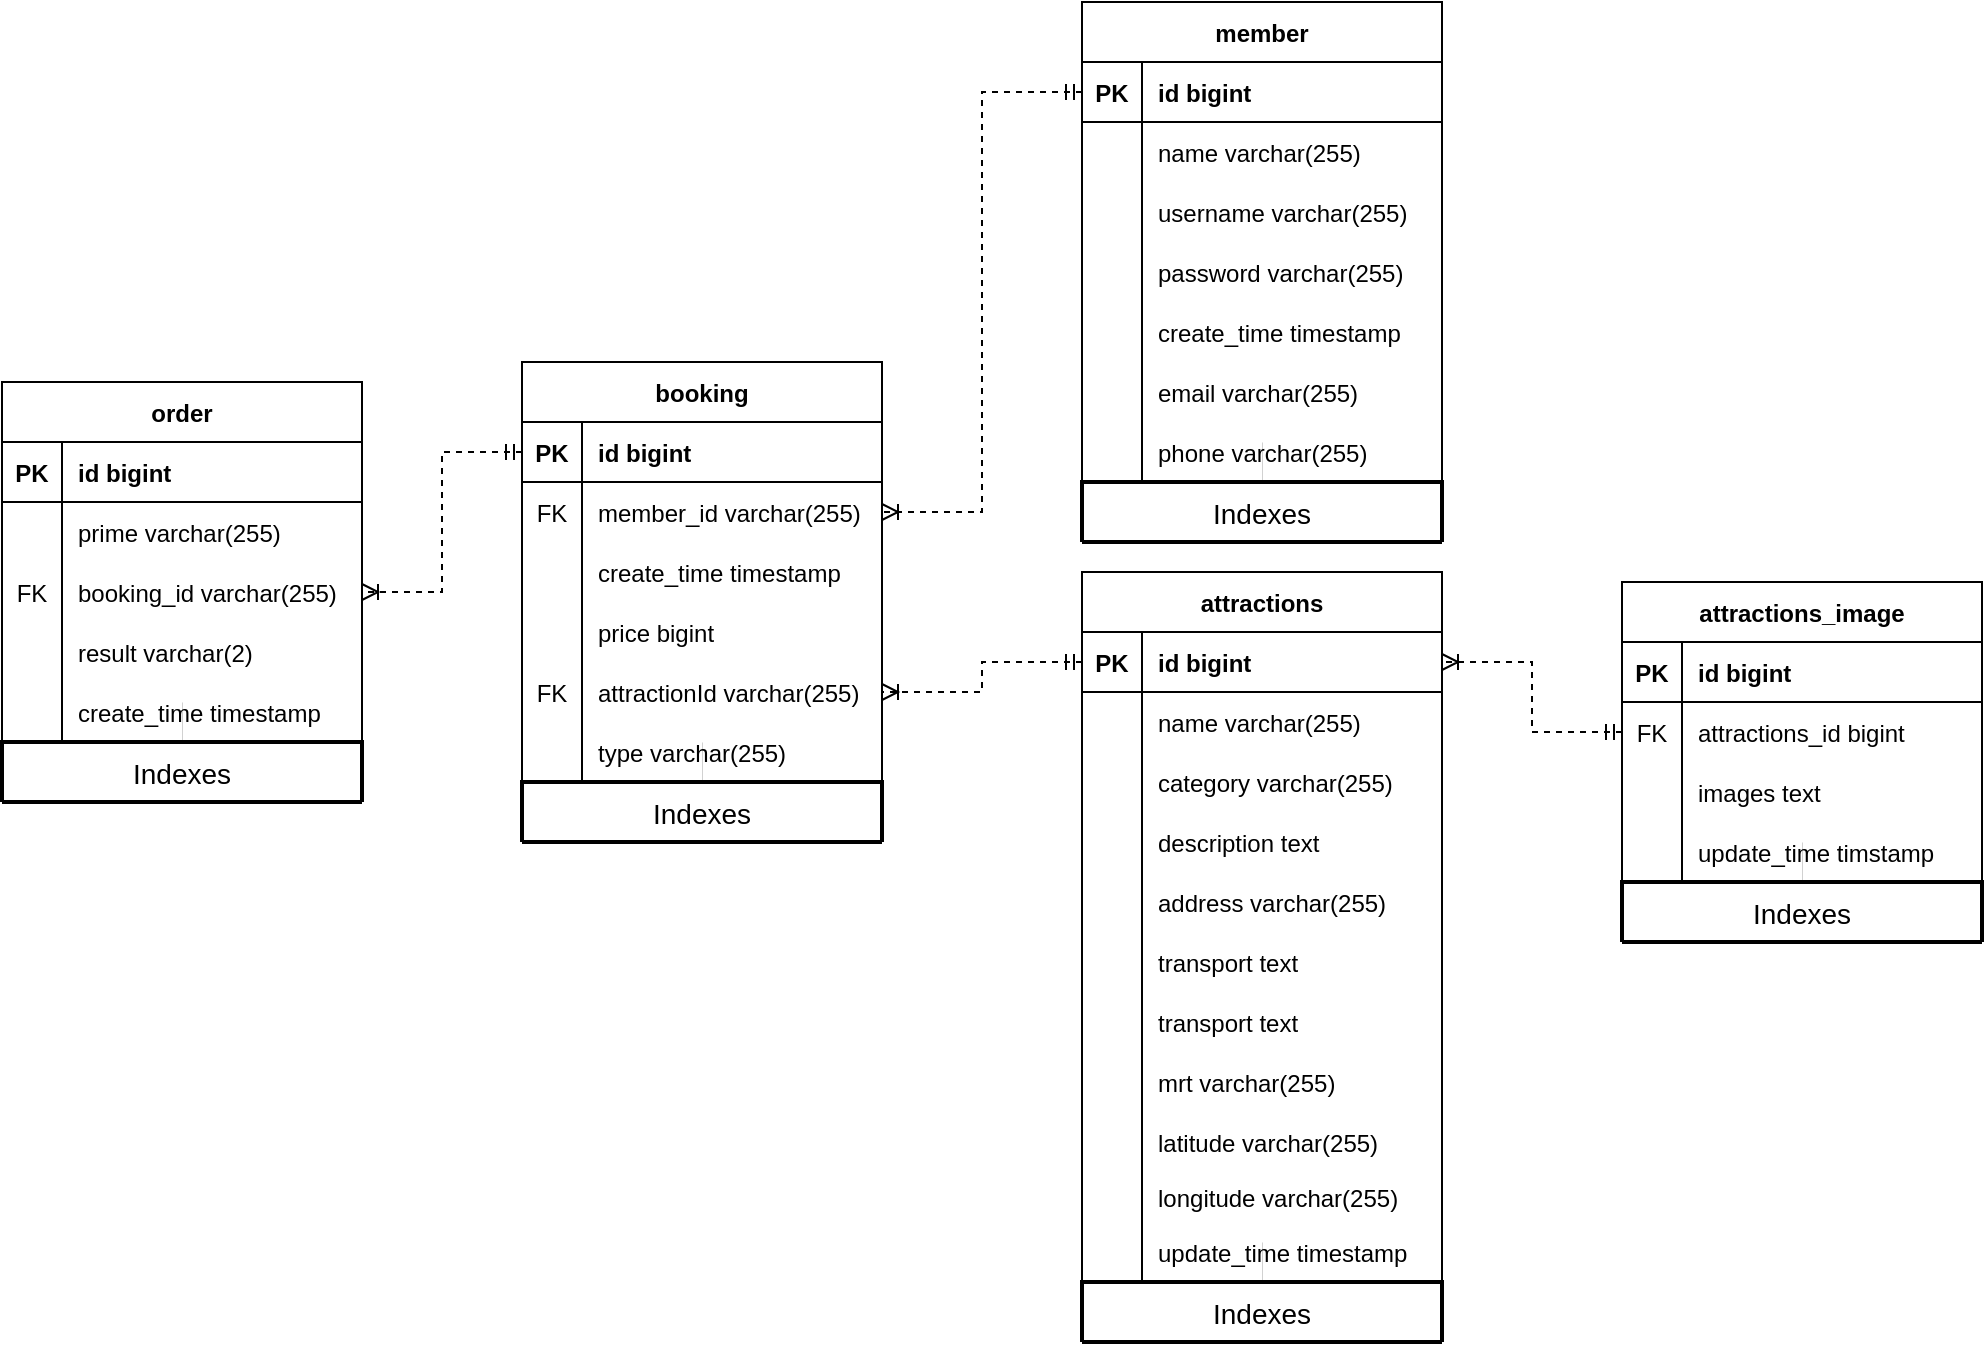 <mxfile version="16.6.4" type="device"><diagram name="Page-1" id="2ca16b54-16f6-2749-3443-fa8db7711227"><mxGraphModel dx="1215" dy="688" grid="1" gridSize="10" guides="1" tooltips="1" connect="1" arrows="1" fold="1" page="1" pageScale="1" pageWidth="1100" pageHeight="850" background="none" math="0" shadow="0"><root><mxCell id="0"/><mxCell id="1" parent="0"/><mxCell id="bOyy2fkthB6NbltApx4G-75" value="" style="edgeStyle=orthogonalEdgeStyle;rounded=0;orthogonalLoop=1;jettySize=auto;html=1;endArrow=none;endFill=0;strokeWidth=0;" edge="1" parent="1" source="bOyy2fkthB6NbltApx4G-18" target="bOyy2fkthB6NbltApx4G-59"><mxGeometry relative="1" as="geometry"/></mxCell><mxCell id="bOyy2fkthB6NbltApx4G-18" value="member" style="shape=table;startSize=30;container=1;collapsible=1;childLayout=tableLayout;fixedRows=1;rowLines=0;fontStyle=1;align=center;resizeLast=1;" vertex="1" parent="1"><mxGeometry x="550" y="30" width="180" height="240" as="geometry"><mxRectangle x="510" y="290" width="60" height="30" as="alternateBounds"/></mxGeometry></mxCell><mxCell id="bOyy2fkthB6NbltApx4G-19" value="" style="shape=tableRow;horizontal=0;startSize=0;swimlaneHead=0;swimlaneBody=0;fillColor=none;collapsible=0;dropTarget=0;points=[[0,0.5],[1,0.5]];portConstraint=eastwest;top=0;left=0;right=0;bottom=1;" vertex="1" parent="bOyy2fkthB6NbltApx4G-18"><mxGeometry y="30" width="180" height="30" as="geometry"/></mxCell><mxCell id="bOyy2fkthB6NbltApx4G-20" value="PK" style="shape=partialRectangle;connectable=0;fillColor=none;top=0;left=0;bottom=0;right=0;fontStyle=1;overflow=hidden;" vertex="1" parent="bOyy2fkthB6NbltApx4G-19"><mxGeometry width="30" height="30" as="geometry"><mxRectangle width="30" height="30" as="alternateBounds"/></mxGeometry></mxCell><mxCell id="bOyy2fkthB6NbltApx4G-21" value="id bigint" style="shape=partialRectangle;connectable=0;fillColor=none;top=0;left=0;bottom=0;right=0;align=left;spacingLeft=6;fontStyle=1;overflow=hidden;" vertex="1" parent="bOyy2fkthB6NbltApx4G-19"><mxGeometry x="30" width="150" height="30" as="geometry"><mxRectangle width="150" height="30" as="alternateBounds"/></mxGeometry></mxCell><mxCell id="bOyy2fkthB6NbltApx4G-22" value="" style="shape=tableRow;horizontal=0;startSize=0;swimlaneHead=0;swimlaneBody=0;fillColor=none;collapsible=0;dropTarget=0;points=[[0,0.5],[1,0.5]];portConstraint=eastwest;top=0;left=0;right=0;bottom=0;" vertex="1" parent="bOyy2fkthB6NbltApx4G-18"><mxGeometry y="60" width="180" height="30" as="geometry"/></mxCell><mxCell id="bOyy2fkthB6NbltApx4G-23" value="" style="shape=partialRectangle;connectable=0;fillColor=none;top=0;left=0;bottom=0;right=0;editable=1;overflow=hidden;" vertex="1" parent="bOyy2fkthB6NbltApx4G-22"><mxGeometry width="30" height="30" as="geometry"><mxRectangle width="30" height="30" as="alternateBounds"/></mxGeometry></mxCell><mxCell id="bOyy2fkthB6NbltApx4G-24" value="name varchar(255)" style="shape=partialRectangle;connectable=0;fillColor=none;top=0;left=0;bottom=0;right=0;align=left;spacingLeft=6;overflow=hidden;" vertex="1" parent="bOyy2fkthB6NbltApx4G-22"><mxGeometry x="30" width="150" height="30" as="geometry"><mxRectangle width="150" height="30" as="alternateBounds"/></mxGeometry></mxCell><mxCell id="bOyy2fkthB6NbltApx4G-25" value="" style="shape=tableRow;horizontal=0;startSize=0;swimlaneHead=0;swimlaneBody=0;fillColor=none;collapsible=0;dropTarget=0;points=[[0,0.5],[1,0.5]];portConstraint=eastwest;top=0;left=0;right=0;bottom=0;" vertex="1" parent="bOyy2fkthB6NbltApx4G-18"><mxGeometry y="90" width="180" height="30" as="geometry"/></mxCell><mxCell id="bOyy2fkthB6NbltApx4G-26" value="" style="shape=partialRectangle;connectable=0;fillColor=none;top=0;left=0;bottom=0;right=0;editable=1;overflow=hidden;" vertex="1" parent="bOyy2fkthB6NbltApx4G-25"><mxGeometry width="30" height="30" as="geometry"><mxRectangle width="30" height="30" as="alternateBounds"/></mxGeometry></mxCell><mxCell id="bOyy2fkthB6NbltApx4G-27" value="username varchar(255)" style="shape=partialRectangle;connectable=0;fillColor=none;top=0;left=0;bottom=0;right=0;align=left;spacingLeft=6;overflow=hidden;" vertex="1" parent="bOyy2fkthB6NbltApx4G-25"><mxGeometry x="30" width="150" height="30" as="geometry"><mxRectangle width="150" height="30" as="alternateBounds"/></mxGeometry></mxCell><mxCell id="bOyy2fkthB6NbltApx4G-28" value="" style="shape=tableRow;horizontal=0;startSize=0;swimlaneHead=0;swimlaneBody=0;fillColor=none;collapsible=0;dropTarget=0;portConstraint=eastwest;top=0;left=0;right=0;bottom=0;" vertex="1" parent="bOyy2fkthB6NbltApx4G-18"><mxGeometry y="120" width="180" height="30" as="geometry"/></mxCell><mxCell id="bOyy2fkthB6NbltApx4G-29" value="" style="shape=partialRectangle;connectable=0;fillColor=none;top=0;left=0;bottom=0;right=0;editable=1;overflow=hidden;" vertex="1" parent="bOyy2fkthB6NbltApx4G-28"><mxGeometry width="30" height="30" as="geometry"><mxRectangle width="30" height="30" as="alternateBounds"/></mxGeometry></mxCell><mxCell id="bOyy2fkthB6NbltApx4G-30" value="password varchar(255)" style="shape=partialRectangle;connectable=0;fillColor=none;top=0;left=0;bottom=0;right=0;align=left;spacingLeft=6;overflow=hidden;" vertex="1" parent="bOyy2fkthB6NbltApx4G-28"><mxGeometry x="30" width="150" height="30" as="geometry"><mxRectangle width="150" height="30" as="alternateBounds"/></mxGeometry></mxCell><mxCell id="bOyy2fkthB6NbltApx4G-35" style="shape=tableRow;horizontal=0;startSize=0;swimlaneHead=0;swimlaneBody=0;fillColor=none;collapsible=0;dropTarget=0;points=[[0,0.5],[1,0.5]];portConstraint=eastwest;top=0;left=0;right=0;bottom=0;" vertex="1" parent="bOyy2fkthB6NbltApx4G-18"><mxGeometry y="150" width="180" height="30" as="geometry"/></mxCell><mxCell id="bOyy2fkthB6NbltApx4G-36" style="shape=partialRectangle;connectable=0;fillColor=none;top=0;left=0;bottom=0;right=0;editable=1;overflow=hidden;" vertex="1" parent="bOyy2fkthB6NbltApx4G-35"><mxGeometry width="30" height="30" as="geometry"><mxRectangle width="30" height="30" as="alternateBounds"/></mxGeometry></mxCell><mxCell id="bOyy2fkthB6NbltApx4G-37" value="create_time timestamp" style="shape=partialRectangle;connectable=0;fillColor=none;top=0;left=0;bottom=0;right=0;align=left;spacingLeft=6;overflow=hidden;" vertex="1" parent="bOyy2fkthB6NbltApx4G-35"><mxGeometry x="30" width="150" height="30" as="geometry"><mxRectangle width="150" height="30" as="alternateBounds"/></mxGeometry></mxCell><mxCell id="bOyy2fkthB6NbltApx4G-256" style="shape=tableRow;horizontal=0;startSize=0;swimlaneHead=0;swimlaneBody=0;fillColor=none;collapsible=0;dropTarget=0;points=[[0,0.5],[1,0.5]];portConstraint=eastwest;top=0;left=0;right=0;bottom=0;" vertex="1" parent="bOyy2fkthB6NbltApx4G-18"><mxGeometry y="180" width="180" height="30" as="geometry"/></mxCell><mxCell id="bOyy2fkthB6NbltApx4G-257" style="shape=partialRectangle;connectable=0;fillColor=none;top=0;left=0;bottom=0;right=0;editable=1;overflow=hidden;" vertex="1" parent="bOyy2fkthB6NbltApx4G-256"><mxGeometry width="30" height="30" as="geometry"><mxRectangle width="30" height="30" as="alternateBounds"/></mxGeometry></mxCell><mxCell id="bOyy2fkthB6NbltApx4G-258" value="email varchar(255)" style="shape=partialRectangle;connectable=0;fillColor=none;top=0;left=0;bottom=0;right=0;align=left;spacingLeft=6;overflow=hidden;" vertex="1" parent="bOyy2fkthB6NbltApx4G-256"><mxGeometry x="30" width="150" height="30" as="geometry"><mxRectangle width="150" height="30" as="alternateBounds"/></mxGeometry></mxCell><mxCell id="bOyy2fkthB6NbltApx4G-253" style="shape=tableRow;horizontal=0;startSize=0;swimlaneHead=0;swimlaneBody=0;fillColor=none;collapsible=0;dropTarget=0;points=[[0,0.5],[1,0.5]];portConstraint=eastwest;top=0;left=0;right=0;bottom=0;" vertex="1" parent="bOyy2fkthB6NbltApx4G-18"><mxGeometry y="210" width="180" height="30" as="geometry"/></mxCell><mxCell id="bOyy2fkthB6NbltApx4G-254" style="shape=partialRectangle;connectable=0;fillColor=none;top=0;left=0;bottom=0;right=0;editable=1;overflow=hidden;" vertex="1" parent="bOyy2fkthB6NbltApx4G-253"><mxGeometry width="30" height="30" as="geometry"><mxRectangle width="30" height="30" as="alternateBounds"/></mxGeometry></mxCell><mxCell id="bOyy2fkthB6NbltApx4G-255" value="phone varchar(255)" style="shape=partialRectangle;connectable=0;fillColor=none;top=0;left=0;bottom=0;right=0;align=left;spacingLeft=6;overflow=hidden;" vertex="1" parent="bOyy2fkthB6NbltApx4G-253"><mxGeometry x="30" width="150" height="30" as="geometry"><mxRectangle width="150" height="30" as="alternateBounds"/></mxGeometry></mxCell><mxCell id="bOyy2fkthB6NbltApx4G-38" value="Indexes" style="swimlane;childLayout=stackLayout;horizontal=1;startSize=30;horizontalStack=0;rounded=1;fontSize=14;fontStyle=0;strokeWidth=2;resizeParent=0;resizeLast=1;shadow=0;dashed=0;align=center;" vertex="1" collapsed="1" parent="1"><mxGeometry x="550" y="270" width="180" height="30" as="geometry"><mxRectangle x="350" y="480" width="180" height="120" as="alternateBounds"/></mxGeometry></mxCell><mxCell id="bOyy2fkthB6NbltApx4G-39" value="+Attribute1&#10;+Attribute2&#10;+Attribute3" style="align=left;strokeColor=none;fillColor=none;spacingLeft=4;fontSize=12;verticalAlign=top;resizable=0;rotatable=0;part=1;" vertex="1" parent="bOyy2fkthB6NbltApx4G-38"><mxGeometry y="30" width="180" height="90" as="geometry"/></mxCell><mxCell id="bOyy2fkthB6NbltApx4G-59" value="member" style="shape=table;startSize=30;container=1;collapsible=1;childLayout=tableLayout;fixedRows=1;rowLines=0;fontStyle=1;align=center;resizeLast=1;" vertex="1" parent="bOyy2fkthB6NbltApx4G-38"><mxGeometry x="-20" y="-20" width="180" height="180" as="geometry"><mxRectangle x="510" y="290" width="60" height="30" as="alternateBounds"/></mxGeometry></mxCell><mxCell id="bOyy2fkthB6NbltApx4G-60" value="" style="shape=tableRow;horizontal=0;startSize=0;swimlaneHead=0;swimlaneBody=0;fillColor=none;collapsible=0;dropTarget=0;points=[[0,0.5],[1,0.5]];portConstraint=eastwest;top=0;left=0;right=0;bottom=1;" vertex="1" parent="bOyy2fkthB6NbltApx4G-59"><mxGeometry y="30" width="180" height="30" as="geometry"/></mxCell><mxCell id="bOyy2fkthB6NbltApx4G-61" value="PK" style="shape=partialRectangle;connectable=0;fillColor=none;top=0;left=0;bottom=0;right=0;fontStyle=1;overflow=hidden;" vertex="1" parent="bOyy2fkthB6NbltApx4G-60"><mxGeometry width="30" height="30" as="geometry"><mxRectangle width="30" height="30" as="alternateBounds"/></mxGeometry></mxCell><mxCell id="bOyy2fkthB6NbltApx4G-62" value="id bigint" style="shape=partialRectangle;connectable=0;fillColor=none;top=0;left=0;bottom=0;right=0;align=left;spacingLeft=6;fontStyle=1;overflow=hidden;" vertex="1" parent="bOyy2fkthB6NbltApx4G-60"><mxGeometry x="30" width="150" height="30" as="geometry"><mxRectangle width="150" height="30" as="alternateBounds"/></mxGeometry></mxCell><mxCell id="bOyy2fkthB6NbltApx4G-63" value="" style="shape=tableRow;horizontal=0;startSize=0;swimlaneHead=0;swimlaneBody=0;fillColor=none;collapsible=0;dropTarget=0;points=[[0,0.5],[1,0.5]];portConstraint=eastwest;top=0;left=0;right=0;bottom=0;" vertex="1" parent="bOyy2fkthB6NbltApx4G-59"><mxGeometry y="60" width="180" height="30" as="geometry"/></mxCell><mxCell id="bOyy2fkthB6NbltApx4G-64" value="" style="shape=partialRectangle;connectable=0;fillColor=none;top=0;left=0;bottom=0;right=0;editable=1;overflow=hidden;" vertex="1" parent="bOyy2fkthB6NbltApx4G-63"><mxGeometry width="30" height="30" as="geometry"><mxRectangle width="30" height="30" as="alternateBounds"/></mxGeometry></mxCell><mxCell id="bOyy2fkthB6NbltApx4G-65" value="name varchar(255)" style="shape=partialRectangle;connectable=0;fillColor=none;top=0;left=0;bottom=0;right=0;align=left;spacingLeft=6;overflow=hidden;" vertex="1" parent="bOyy2fkthB6NbltApx4G-63"><mxGeometry x="30" width="150" height="30" as="geometry"><mxRectangle width="150" height="30" as="alternateBounds"/></mxGeometry></mxCell><mxCell id="bOyy2fkthB6NbltApx4G-66" value="" style="shape=tableRow;horizontal=0;startSize=0;swimlaneHead=0;swimlaneBody=0;fillColor=none;collapsible=0;dropTarget=0;points=[[0,0.5],[1,0.5]];portConstraint=eastwest;top=0;left=0;right=0;bottom=0;" vertex="1" parent="bOyy2fkthB6NbltApx4G-59"><mxGeometry y="90" width="180" height="30" as="geometry"/></mxCell><mxCell id="bOyy2fkthB6NbltApx4G-67" value="" style="shape=partialRectangle;connectable=0;fillColor=none;top=0;left=0;bottom=0;right=0;editable=1;overflow=hidden;" vertex="1" parent="bOyy2fkthB6NbltApx4G-66"><mxGeometry width="30" height="30" as="geometry"><mxRectangle width="30" height="30" as="alternateBounds"/></mxGeometry></mxCell><mxCell id="bOyy2fkthB6NbltApx4G-68" value="username varchar(255)" style="shape=partialRectangle;connectable=0;fillColor=none;top=0;left=0;bottom=0;right=0;align=left;spacingLeft=6;overflow=hidden;" vertex="1" parent="bOyy2fkthB6NbltApx4G-66"><mxGeometry x="30" width="150" height="30" as="geometry"><mxRectangle width="150" height="30" as="alternateBounds"/></mxGeometry></mxCell><mxCell id="bOyy2fkthB6NbltApx4G-69" value="" style="shape=tableRow;horizontal=0;startSize=0;swimlaneHead=0;swimlaneBody=0;fillColor=none;collapsible=0;dropTarget=0;portConstraint=eastwest;top=0;left=0;right=0;bottom=0;" vertex="1" parent="bOyy2fkthB6NbltApx4G-59"><mxGeometry y="120" width="180" height="30" as="geometry"/></mxCell><mxCell id="bOyy2fkthB6NbltApx4G-70" value="" style="shape=partialRectangle;connectable=0;fillColor=none;top=0;left=0;bottom=0;right=0;editable=1;overflow=hidden;" vertex="1" parent="bOyy2fkthB6NbltApx4G-69"><mxGeometry width="30" height="30" as="geometry"><mxRectangle width="30" height="30" as="alternateBounds"/></mxGeometry></mxCell><mxCell id="bOyy2fkthB6NbltApx4G-71" value="password varchar(255)" style="shape=partialRectangle;connectable=0;fillColor=none;top=0;left=0;bottom=0;right=0;align=left;spacingLeft=6;overflow=hidden;" vertex="1" parent="bOyy2fkthB6NbltApx4G-69"><mxGeometry x="30" width="150" height="30" as="geometry"><mxRectangle width="150" height="30" as="alternateBounds"/></mxGeometry></mxCell><mxCell id="bOyy2fkthB6NbltApx4G-72" style="shape=tableRow;horizontal=0;startSize=0;swimlaneHead=0;swimlaneBody=0;fillColor=none;collapsible=0;dropTarget=0;points=[[0,0.5],[1,0.5]];portConstraint=eastwest;top=0;left=0;right=0;bottom=0;" vertex="1" parent="bOyy2fkthB6NbltApx4G-59"><mxGeometry y="150" width="180" height="30" as="geometry"/></mxCell><mxCell id="bOyy2fkthB6NbltApx4G-73" style="shape=partialRectangle;connectable=0;fillColor=none;top=0;left=0;bottom=0;right=0;editable=1;overflow=hidden;" vertex="1" parent="bOyy2fkthB6NbltApx4G-72"><mxGeometry width="30" height="30" as="geometry"><mxRectangle width="30" height="30" as="alternateBounds"/></mxGeometry></mxCell><mxCell id="bOyy2fkthB6NbltApx4G-74" value="create_time timestamp" style="shape=partialRectangle;connectable=0;fillColor=none;top=0;left=0;bottom=0;right=0;align=left;spacingLeft=6;overflow=hidden;" vertex="1" parent="bOyy2fkthB6NbltApx4G-72"><mxGeometry x="30" width="150" height="30" as="geometry"><mxRectangle width="150" height="30" as="alternateBounds"/></mxGeometry></mxCell><mxCell id="bOyy2fkthB6NbltApx4G-77" value="" style="edgeStyle=orthogonalEdgeStyle;rounded=0;orthogonalLoop=1;jettySize=auto;html=1;endArrow=none;endFill=0;strokeWidth=0;" edge="1" parent="1" source="bOyy2fkthB6NbltApx4G-78" target="bOyy2fkthB6NbltApx4G-96"><mxGeometry relative="1" as="geometry"/></mxCell><mxCell id="bOyy2fkthB6NbltApx4G-78" value="attractions" style="shape=table;startSize=30;container=1;collapsible=1;childLayout=tableLayout;fixedRows=1;rowLines=0;fontStyle=1;align=center;resizeLast=1;" vertex="1" parent="1"><mxGeometry x="550" y="315" width="180" height="355" as="geometry"><mxRectangle x="510" y="290" width="60" height="30" as="alternateBounds"/></mxGeometry></mxCell><mxCell id="bOyy2fkthB6NbltApx4G-79" value="" style="shape=tableRow;horizontal=0;startSize=0;swimlaneHead=0;swimlaneBody=0;fillColor=none;collapsible=0;dropTarget=0;points=[[0,0.5],[1,0.5]];portConstraint=eastwest;top=0;left=0;right=0;bottom=1;" vertex="1" parent="bOyy2fkthB6NbltApx4G-78"><mxGeometry y="30" width="180" height="30" as="geometry"/></mxCell><mxCell id="bOyy2fkthB6NbltApx4G-80" value="PK" style="shape=partialRectangle;connectable=0;fillColor=none;top=0;left=0;bottom=0;right=0;fontStyle=1;overflow=hidden;" vertex="1" parent="bOyy2fkthB6NbltApx4G-79"><mxGeometry width="30" height="30" as="geometry"><mxRectangle width="30" height="30" as="alternateBounds"/></mxGeometry></mxCell><mxCell id="bOyy2fkthB6NbltApx4G-81" value="id bigint" style="shape=partialRectangle;connectable=0;fillColor=none;top=0;left=0;bottom=0;right=0;align=left;spacingLeft=6;fontStyle=1;overflow=hidden;" vertex="1" parent="bOyy2fkthB6NbltApx4G-79"><mxGeometry x="30" width="150" height="30" as="geometry"><mxRectangle width="150" height="30" as="alternateBounds"/></mxGeometry></mxCell><mxCell id="bOyy2fkthB6NbltApx4G-82" value="" style="shape=tableRow;horizontal=0;startSize=0;swimlaneHead=0;swimlaneBody=0;fillColor=none;collapsible=0;dropTarget=0;points=[[0,0.5],[1,0.5]];portConstraint=eastwest;top=0;left=0;right=0;bottom=0;" vertex="1" parent="bOyy2fkthB6NbltApx4G-78"><mxGeometry y="60" width="180" height="30" as="geometry"/></mxCell><mxCell id="bOyy2fkthB6NbltApx4G-83" value="" style="shape=partialRectangle;connectable=0;fillColor=none;top=0;left=0;bottom=0;right=0;editable=1;overflow=hidden;" vertex="1" parent="bOyy2fkthB6NbltApx4G-82"><mxGeometry width="30" height="30" as="geometry"><mxRectangle width="30" height="30" as="alternateBounds"/></mxGeometry></mxCell><mxCell id="bOyy2fkthB6NbltApx4G-84" value="name varchar(255)" style="shape=partialRectangle;connectable=0;fillColor=none;top=0;left=0;bottom=0;right=0;align=left;spacingLeft=6;overflow=hidden;" vertex="1" parent="bOyy2fkthB6NbltApx4G-82"><mxGeometry x="30" width="150" height="30" as="geometry"><mxRectangle width="150" height="30" as="alternateBounds"/></mxGeometry></mxCell><mxCell id="bOyy2fkthB6NbltApx4G-85" value="" style="shape=tableRow;horizontal=0;startSize=0;swimlaneHead=0;swimlaneBody=0;fillColor=none;collapsible=0;dropTarget=0;points=[[0,0.5],[1,0.5]];portConstraint=eastwest;top=0;left=0;right=0;bottom=0;" vertex="1" parent="bOyy2fkthB6NbltApx4G-78"><mxGeometry y="90" width="180" height="30" as="geometry"/></mxCell><mxCell id="bOyy2fkthB6NbltApx4G-86" value="" style="shape=partialRectangle;connectable=0;fillColor=none;top=0;left=0;bottom=0;right=0;editable=1;overflow=hidden;" vertex="1" parent="bOyy2fkthB6NbltApx4G-85"><mxGeometry width="30" height="30" as="geometry"><mxRectangle width="30" height="30" as="alternateBounds"/></mxGeometry></mxCell><mxCell id="bOyy2fkthB6NbltApx4G-87" value="category varchar(255)" style="shape=partialRectangle;connectable=0;fillColor=none;top=0;left=0;bottom=0;right=0;align=left;spacingLeft=6;overflow=hidden;" vertex="1" parent="bOyy2fkthB6NbltApx4G-85"><mxGeometry x="30" width="150" height="30" as="geometry"><mxRectangle width="150" height="30" as="alternateBounds"/></mxGeometry></mxCell><mxCell id="bOyy2fkthB6NbltApx4G-88" value="" style="shape=tableRow;horizontal=0;startSize=0;swimlaneHead=0;swimlaneBody=0;fillColor=none;collapsible=0;dropTarget=0;portConstraint=eastwest;top=0;left=0;right=0;bottom=0;" vertex="1" parent="bOyy2fkthB6NbltApx4G-78"><mxGeometry y="120" width="180" height="30" as="geometry"/></mxCell><mxCell id="bOyy2fkthB6NbltApx4G-89" value="" style="shape=partialRectangle;connectable=0;fillColor=none;top=0;left=0;bottom=0;right=0;editable=1;overflow=hidden;" vertex="1" parent="bOyy2fkthB6NbltApx4G-88"><mxGeometry width="30" height="30" as="geometry"><mxRectangle width="30" height="30" as="alternateBounds"/></mxGeometry></mxCell><mxCell id="bOyy2fkthB6NbltApx4G-90" value="description text" style="shape=partialRectangle;connectable=0;fillColor=none;top=0;left=0;bottom=0;right=0;align=left;spacingLeft=6;overflow=hidden;" vertex="1" parent="bOyy2fkthB6NbltApx4G-88"><mxGeometry x="30" width="150" height="30" as="geometry"><mxRectangle width="150" height="30" as="alternateBounds"/></mxGeometry></mxCell><mxCell id="bOyy2fkthB6NbltApx4G-91" style="shape=tableRow;horizontal=0;startSize=0;swimlaneHead=0;swimlaneBody=0;fillColor=none;collapsible=0;dropTarget=0;points=[[0,0.5],[1,0.5]];portConstraint=eastwest;top=0;left=0;right=0;bottom=0;" vertex="1" parent="bOyy2fkthB6NbltApx4G-78"><mxGeometry y="150" width="180" height="30" as="geometry"/></mxCell><mxCell id="bOyy2fkthB6NbltApx4G-92" style="shape=partialRectangle;connectable=0;fillColor=none;top=0;left=0;bottom=0;right=0;editable=1;overflow=hidden;" vertex="1" parent="bOyy2fkthB6NbltApx4G-91"><mxGeometry width="30" height="30" as="geometry"><mxRectangle width="30" height="30" as="alternateBounds"/></mxGeometry></mxCell><mxCell id="bOyy2fkthB6NbltApx4G-93" value="address varchar(255)" style="shape=partialRectangle;connectable=0;fillColor=none;top=0;left=0;bottom=0;right=0;align=left;spacingLeft=6;overflow=hidden;" vertex="1" parent="bOyy2fkthB6NbltApx4G-91"><mxGeometry x="30" width="150" height="30" as="geometry"><mxRectangle width="150" height="30" as="alternateBounds"/></mxGeometry></mxCell><mxCell id="bOyy2fkthB6NbltApx4G-182" style="shape=tableRow;horizontal=0;startSize=0;swimlaneHead=0;swimlaneBody=0;fillColor=none;collapsible=0;dropTarget=0;points=[[0,0.5],[1,0.5]];portConstraint=eastwest;top=0;left=0;right=0;bottom=0;" vertex="1" parent="bOyy2fkthB6NbltApx4G-78"><mxGeometry y="180" width="180" height="30" as="geometry"/></mxCell><mxCell id="bOyy2fkthB6NbltApx4G-183" style="shape=partialRectangle;connectable=0;fillColor=none;top=0;left=0;bottom=0;right=0;editable=1;overflow=hidden;" vertex="1" parent="bOyy2fkthB6NbltApx4G-182"><mxGeometry width="30" height="30" as="geometry"><mxRectangle width="30" height="30" as="alternateBounds"/></mxGeometry></mxCell><mxCell id="bOyy2fkthB6NbltApx4G-184" value="transport text" style="shape=partialRectangle;connectable=0;fillColor=none;top=0;left=0;bottom=0;right=0;align=left;spacingLeft=6;overflow=hidden;" vertex="1" parent="bOyy2fkthB6NbltApx4G-182"><mxGeometry x="30" width="150" height="30" as="geometry"><mxRectangle width="150" height="30" as="alternateBounds"/></mxGeometry></mxCell><mxCell id="bOyy2fkthB6NbltApx4G-275" style="shape=tableRow;horizontal=0;startSize=0;swimlaneHead=0;swimlaneBody=0;fillColor=none;collapsible=0;dropTarget=0;points=[[0,0.5],[1,0.5]];portConstraint=eastwest;top=0;left=0;right=0;bottom=0;" vertex="1" parent="bOyy2fkthB6NbltApx4G-78"><mxGeometry y="210" width="180" height="30" as="geometry"/></mxCell><mxCell id="bOyy2fkthB6NbltApx4G-276" style="shape=partialRectangle;connectable=0;fillColor=none;top=0;left=0;bottom=0;right=0;editable=1;overflow=hidden;" vertex="1" parent="bOyy2fkthB6NbltApx4G-275"><mxGeometry width="30" height="30" as="geometry"><mxRectangle width="30" height="30" as="alternateBounds"/></mxGeometry></mxCell><mxCell id="bOyy2fkthB6NbltApx4G-277" value="transport text" style="shape=partialRectangle;connectable=0;fillColor=none;top=0;left=0;bottom=0;right=0;align=left;spacingLeft=6;overflow=hidden;" vertex="1" parent="bOyy2fkthB6NbltApx4G-275"><mxGeometry x="30" width="150" height="30" as="geometry"><mxRectangle width="150" height="30" as="alternateBounds"/></mxGeometry></mxCell><mxCell id="bOyy2fkthB6NbltApx4G-185" style="shape=tableRow;horizontal=0;startSize=0;swimlaneHead=0;swimlaneBody=0;fillColor=none;collapsible=0;dropTarget=0;points=[[0,0.5],[1,0.5]];portConstraint=eastwest;top=0;left=0;right=0;bottom=0;" vertex="1" parent="bOyy2fkthB6NbltApx4G-78"><mxGeometry y="240" width="180" height="30" as="geometry"/></mxCell><mxCell id="bOyy2fkthB6NbltApx4G-186" style="shape=partialRectangle;connectable=0;fillColor=none;top=0;left=0;bottom=0;right=0;editable=1;overflow=hidden;" vertex="1" parent="bOyy2fkthB6NbltApx4G-185"><mxGeometry width="30" height="30" as="geometry"><mxRectangle width="30" height="30" as="alternateBounds"/></mxGeometry></mxCell><mxCell id="bOyy2fkthB6NbltApx4G-187" value="mrt varchar(255)" style="shape=partialRectangle;connectable=0;fillColor=none;top=0;left=0;bottom=0;right=0;align=left;spacingLeft=6;overflow=hidden;" vertex="1" parent="bOyy2fkthB6NbltApx4G-185"><mxGeometry x="30" width="150" height="30" as="geometry"><mxRectangle width="150" height="30" as="alternateBounds"/></mxGeometry></mxCell><mxCell id="bOyy2fkthB6NbltApx4G-188" style="shape=tableRow;horizontal=0;startSize=0;swimlaneHead=0;swimlaneBody=0;fillColor=none;collapsible=0;dropTarget=0;points=[[0,0.5],[1,0.5]];portConstraint=eastwest;top=0;left=0;right=0;bottom=0;" vertex="1" parent="bOyy2fkthB6NbltApx4G-78"><mxGeometry y="270" width="180" height="30" as="geometry"/></mxCell><mxCell id="bOyy2fkthB6NbltApx4G-189" style="shape=partialRectangle;connectable=0;fillColor=none;top=0;left=0;bottom=0;right=0;editable=1;overflow=hidden;" vertex="1" parent="bOyy2fkthB6NbltApx4G-188"><mxGeometry width="30" height="30" as="geometry"><mxRectangle width="30" height="30" as="alternateBounds"/></mxGeometry></mxCell><mxCell id="bOyy2fkthB6NbltApx4G-190" value="latitude varchar(255)" style="shape=partialRectangle;connectable=0;fillColor=none;top=0;left=0;bottom=0;right=0;align=left;spacingLeft=6;overflow=hidden;" vertex="1" parent="bOyy2fkthB6NbltApx4G-188"><mxGeometry x="30" width="150" height="30" as="geometry"><mxRectangle width="150" height="30" as="alternateBounds"/></mxGeometry></mxCell><mxCell id="bOyy2fkthB6NbltApx4G-191" style="shape=tableRow;horizontal=0;startSize=0;swimlaneHead=0;swimlaneBody=0;fillColor=none;collapsible=0;dropTarget=0;points=[[0,0.5],[1,0.5]];portConstraint=eastwest;top=0;left=0;right=0;bottom=0;" vertex="1" parent="bOyy2fkthB6NbltApx4G-78"><mxGeometry y="300" width="180" height="25" as="geometry"/></mxCell><mxCell id="bOyy2fkthB6NbltApx4G-192" style="shape=partialRectangle;connectable=0;fillColor=none;top=0;left=0;bottom=0;right=0;editable=1;overflow=hidden;" vertex="1" parent="bOyy2fkthB6NbltApx4G-191"><mxGeometry width="30" height="25" as="geometry"><mxRectangle width="30" height="25" as="alternateBounds"/></mxGeometry></mxCell><mxCell id="bOyy2fkthB6NbltApx4G-193" value="longitude varchar(255)" style="shape=partialRectangle;connectable=0;fillColor=none;top=0;left=0;bottom=0;right=0;align=left;spacingLeft=6;overflow=hidden;" vertex="1" parent="bOyy2fkthB6NbltApx4G-191"><mxGeometry x="30" width="150" height="25" as="geometry"><mxRectangle width="150" height="25" as="alternateBounds"/></mxGeometry></mxCell><mxCell id="bOyy2fkthB6NbltApx4G-272" style="shape=tableRow;horizontal=0;startSize=0;swimlaneHead=0;swimlaneBody=0;fillColor=none;collapsible=0;dropTarget=0;points=[[0,0.5],[1,0.5]];portConstraint=eastwest;top=0;left=0;right=0;bottom=0;" vertex="1" parent="bOyy2fkthB6NbltApx4G-78"><mxGeometry y="325" width="180" height="30" as="geometry"/></mxCell><mxCell id="bOyy2fkthB6NbltApx4G-273" style="shape=partialRectangle;connectable=0;fillColor=none;top=0;left=0;bottom=0;right=0;editable=1;overflow=hidden;" vertex="1" parent="bOyy2fkthB6NbltApx4G-272"><mxGeometry width="30" height="30" as="geometry"><mxRectangle width="30" height="30" as="alternateBounds"/></mxGeometry></mxCell><mxCell id="bOyy2fkthB6NbltApx4G-274" value="update_time timestamp" style="shape=partialRectangle;connectable=0;fillColor=none;top=0;left=0;bottom=0;right=0;align=left;spacingLeft=6;overflow=hidden;" vertex="1" parent="bOyy2fkthB6NbltApx4G-272"><mxGeometry x="30" width="150" height="30" as="geometry"><mxRectangle width="150" height="30" as="alternateBounds"/></mxGeometry></mxCell><mxCell id="bOyy2fkthB6NbltApx4G-94" value="Indexes" style="swimlane;childLayout=stackLayout;horizontal=1;startSize=30;horizontalStack=0;rounded=1;fontSize=14;fontStyle=0;strokeWidth=2;resizeParent=0;resizeLast=1;shadow=0;dashed=0;align=center;" vertex="1" collapsed="1" parent="1"><mxGeometry x="550" y="670" width="180" height="30" as="geometry"><mxRectangle x="350" y="480" width="180" height="120" as="alternateBounds"/></mxGeometry></mxCell><mxCell id="bOyy2fkthB6NbltApx4G-95" value="+Attribute1&#10;+Attribute2&#10;+Attribute3" style="align=left;strokeColor=none;fillColor=none;spacingLeft=4;fontSize=12;verticalAlign=top;resizable=0;rotatable=0;part=1;" vertex="1" parent="bOyy2fkthB6NbltApx4G-94"><mxGeometry y="30" width="180" height="90" as="geometry"/></mxCell><mxCell id="bOyy2fkthB6NbltApx4G-96" value="member" style="shape=table;startSize=30;container=1;collapsible=1;childLayout=tableLayout;fixedRows=1;rowLines=0;fontStyle=1;align=center;resizeLast=1;" vertex="1" parent="bOyy2fkthB6NbltApx4G-94"><mxGeometry x="-20" y="-20" width="180" height="180" as="geometry"><mxRectangle x="510" y="290" width="60" height="30" as="alternateBounds"/></mxGeometry></mxCell><mxCell id="bOyy2fkthB6NbltApx4G-97" value="" style="shape=tableRow;horizontal=0;startSize=0;swimlaneHead=0;swimlaneBody=0;fillColor=none;collapsible=0;dropTarget=0;points=[[0,0.5],[1,0.5]];portConstraint=eastwest;top=0;left=0;right=0;bottom=1;" vertex="1" parent="bOyy2fkthB6NbltApx4G-96"><mxGeometry y="30" width="180" height="30" as="geometry"/></mxCell><mxCell id="bOyy2fkthB6NbltApx4G-98" value="PK" style="shape=partialRectangle;connectable=0;fillColor=none;top=0;left=0;bottom=0;right=0;fontStyle=1;overflow=hidden;" vertex="1" parent="bOyy2fkthB6NbltApx4G-97"><mxGeometry width="30" height="30" as="geometry"><mxRectangle width="30" height="30" as="alternateBounds"/></mxGeometry></mxCell><mxCell id="bOyy2fkthB6NbltApx4G-99" value="id bigint" style="shape=partialRectangle;connectable=0;fillColor=none;top=0;left=0;bottom=0;right=0;align=left;spacingLeft=6;fontStyle=1;overflow=hidden;" vertex="1" parent="bOyy2fkthB6NbltApx4G-97"><mxGeometry x="30" width="150" height="30" as="geometry"><mxRectangle width="150" height="30" as="alternateBounds"/></mxGeometry></mxCell><mxCell id="bOyy2fkthB6NbltApx4G-100" value="" style="shape=tableRow;horizontal=0;startSize=0;swimlaneHead=0;swimlaneBody=0;fillColor=none;collapsible=0;dropTarget=0;points=[[0,0.5],[1,0.5]];portConstraint=eastwest;top=0;left=0;right=0;bottom=0;" vertex="1" parent="bOyy2fkthB6NbltApx4G-96"><mxGeometry y="60" width="180" height="30" as="geometry"/></mxCell><mxCell id="bOyy2fkthB6NbltApx4G-101" value="" style="shape=partialRectangle;connectable=0;fillColor=none;top=0;left=0;bottom=0;right=0;editable=1;overflow=hidden;" vertex="1" parent="bOyy2fkthB6NbltApx4G-100"><mxGeometry width="30" height="30" as="geometry"><mxRectangle width="30" height="30" as="alternateBounds"/></mxGeometry></mxCell><mxCell id="bOyy2fkthB6NbltApx4G-102" value="name varchar(255)" style="shape=partialRectangle;connectable=0;fillColor=none;top=0;left=0;bottom=0;right=0;align=left;spacingLeft=6;overflow=hidden;" vertex="1" parent="bOyy2fkthB6NbltApx4G-100"><mxGeometry x="30" width="150" height="30" as="geometry"><mxRectangle width="150" height="30" as="alternateBounds"/></mxGeometry></mxCell><mxCell id="bOyy2fkthB6NbltApx4G-103" value="" style="shape=tableRow;horizontal=0;startSize=0;swimlaneHead=0;swimlaneBody=0;fillColor=none;collapsible=0;dropTarget=0;points=[[0,0.5],[1,0.5]];portConstraint=eastwest;top=0;left=0;right=0;bottom=0;" vertex="1" parent="bOyy2fkthB6NbltApx4G-96"><mxGeometry y="90" width="180" height="30" as="geometry"/></mxCell><mxCell id="bOyy2fkthB6NbltApx4G-104" value="" style="shape=partialRectangle;connectable=0;fillColor=none;top=0;left=0;bottom=0;right=0;editable=1;overflow=hidden;" vertex="1" parent="bOyy2fkthB6NbltApx4G-103"><mxGeometry width="30" height="30" as="geometry"><mxRectangle width="30" height="30" as="alternateBounds"/></mxGeometry></mxCell><mxCell id="bOyy2fkthB6NbltApx4G-105" value="username varchar(255)" style="shape=partialRectangle;connectable=0;fillColor=none;top=0;left=0;bottom=0;right=0;align=left;spacingLeft=6;overflow=hidden;" vertex="1" parent="bOyy2fkthB6NbltApx4G-103"><mxGeometry x="30" width="150" height="30" as="geometry"><mxRectangle width="150" height="30" as="alternateBounds"/></mxGeometry></mxCell><mxCell id="bOyy2fkthB6NbltApx4G-106" value="" style="shape=tableRow;horizontal=0;startSize=0;swimlaneHead=0;swimlaneBody=0;fillColor=none;collapsible=0;dropTarget=0;portConstraint=eastwest;top=0;left=0;right=0;bottom=0;" vertex="1" parent="bOyy2fkthB6NbltApx4G-96"><mxGeometry y="120" width="180" height="30" as="geometry"/></mxCell><mxCell id="bOyy2fkthB6NbltApx4G-107" value="" style="shape=partialRectangle;connectable=0;fillColor=none;top=0;left=0;bottom=0;right=0;editable=1;overflow=hidden;" vertex="1" parent="bOyy2fkthB6NbltApx4G-106"><mxGeometry width="30" height="30" as="geometry"><mxRectangle width="30" height="30" as="alternateBounds"/></mxGeometry></mxCell><mxCell id="bOyy2fkthB6NbltApx4G-108" value="password varchar(255)" style="shape=partialRectangle;connectable=0;fillColor=none;top=0;left=0;bottom=0;right=0;align=left;spacingLeft=6;overflow=hidden;" vertex="1" parent="bOyy2fkthB6NbltApx4G-106"><mxGeometry x="30" width="150" height="30" as="geometry"><mxRectangle width="150" height="30" as="alternateBounds"/></mxGeometry></mxCell><mxCell id="bOyy2fkthB6NbltApx4G-109" style="shape=tableRow;horizontal=0;startSize=0;swimlaneHead=0;swimlaneBody=0;fillColor=none;collapsible=0;dropTarget=0;points=[[0,0.5],[1,0.5]];portConstraint=eastwest;top=0;left=0;right=0;bottom=0;" vertex="1" parent="bOyy2fkthB6NbltApx4G-96"><mxGeometry y="150" width="180" height="30" as="geometry"/></mxCell><mxCell id="bOyy2fkthB6NbltApx4G-110" style="shape=partialRectangle;connectable=0;fillColor=none;top=0;left=0;bottom=0;right=0;editable=1;overflow=hidden;" vertex="1" parent="bOyy2fkthB6NbltApx4G-109"><mxGeometry width="30" height="30" as="geometry"><mxRectangle width="30" height="30" as="alternateBounds"/></mxGeometry></mxCell><mxCell id="bOyy2fkthB6NbltApx4G-111" value="create_time timestamp" style="shape=partialRectangle;connectable=0;fillColor=none;top=0;left=0;bottom=0;right=0;align=left;spacingLeft=6;overflow=hidden;" vertex="1" parent="bOyy2fkthB6NbltApx4G-109"><mxGeometry x="30" width="150" height="30" as="geometry"><mxRectangle width="150" height="30" as="alternateBounds"/></mxGeometry></mxCell><mxCell id="bOyy2fkthB6NbltApx4G-112" value="" style="edgeStyle=orthogonalEdgeStyle;rounded=0;orthogonalLoop=1;jettySize=auto;html=1;endArrow=none;endFill=0;strokeWidth=0;" edge="1" parent="1" source="bOyy2fkthB6NbltApx4G-113" target="bOyy2fkthB6NbltApx4G-131"><mxGeometry relative="1" as="geometry"/></mxCell><mxCell id="bOyy2fkthB6NbltApx4G-113" value="booking" style="shape=table;startSize=30;container=1;collapsible=1;childLayout=tableLayout;fixedRows=1;rowLines=0;fontStyle=1;align=center;resizeLast=1;" vertex="1" parent="1"><mxGeometry x="270" y="210" width="180" height="210" as="geometry"><mxRectangle x="510" y="290" width="60" height="30" as="alternateBounds"/></mxGeometry></mxCell><mxCell id="bOyy2fkthB6NbltApx4G-114" value="" style="shape=tableRow;horizontal=0;startSize=0;swimlaneHead=0;swimlaneBody=0;fillColor=none;collapsible=0;dropTarget=0;points=[[0,0.5],[1,0.5]];portConstraint=eastwest;top=0;left=0;right=0;bottom=1;" vertex="1" parent="bOyy2fkthB6NbltApx4G-113"><mxGeometry y="30" width="180" height="30" as="geometry"/></mxCell><mxCell id="bOyy2fkthB6NbltApx4G-115" value="PK" style="shape=partialRectangle;connectable=0;fillColor=none;top=0;left=0;bottom=0;right=0;fontStyle=1;overflow=hidden;" vertex="1" parent="bOyy2fkthB6NbltApx4G-114"><mxGeometry width="30" height="30" as="geometry"><mxRectangle width="30" height="30" as="alternateBounds"/></mxGeometry></mxCell><mxCell id="bOyy2fkthB6NbltApx4G-116" value="id bigint" style="shape=partialRectangle;connectable=0;fillColor=none;top=0;left=0;bottom=0;right=0;align=left;spacingLeft=6;fontStyle=1;overflow=hidden;" vertex="1" parent="bOyy2fkthB6NbltApx4G-114"><mxGeometry x="30" width="150" height="30" as="geometry"><mxRectangle width="150" height="30" as="alternateBounds"/></mxGeometry></mxCell><mxCell id="bOyy2fkthB6NbltApx4G-117" value="" style="shape=tableRow;horizontal=0;startSize=0;swimlaneHead=0;swimlaneBody=0;fillColor=none;collapsible=0;dropTarget=0;points=[[0,0.5],[1,0.5]];portConstraint=eastwest;top=0;left=0;right=0;bottom=0;" vertex="1" parent="bOyy2fkthB6NbltApx4G-113"><mxGeometry y="60" width="180" height="30" as="geometry"/></mxCell><mxCell id="bOyy2fkthB6NbltApx4G-118" value="FK" style="shape=partialRectangle;connectable=0;fillColor=none;top=0;left=0;bottom=0;right=0;editable=1;overflow=hidden;" vertex="1" parent="bOyy2fkthB6NbltApx4G-117"><mxGeometry width="30" height="30" as="geometry"><mxRectangle width="30" height="30" as="alternateBounds"/></mxGeometry></mxCell><mxCell id="bOyy2fkthB6NbltApx4G-119" value="member_id varchar(255) " style="shape=partialRectangle;connectable=0;fillColor=none;top=0;left=0;bottom=0;right=0;align=left;spacingLeft=6;overflow=hidden;" vertex="1" parent="bOyy2fkthB6NbltApx4G-117"><mxGeometry x="30" width="150" height="30" as="geometry"><mxRectangle width="150" height="30" as="alternateBounds"/></mxGeometry></mxCell><mxCell id="bOyy2fkthB6NbltApx4G-120" value="" style="shape=tableRow;horizontal=0;startSize=0;swimlaneHead=0;swimlaneBody=0;fillColor=none;collapsible=0;dropTarget=0;points=[[0,0.5],[1,0.5]];portConstraint=eastwest;top=0;left=0;right=0;bottom=0;" vertex="1" parent="bOyy2fkthB6NbltApx4G-113"><mxGeometry y="90" width="180" height="30" as="geometry"/></mxCell><mxCell id="bOyy2fkthB6NbltApx4G-121" value="" style="shape=partialRectangle;connectable=0;fillColor=none;top=0;left=0;bottom=0;right=0;editable=1;overflow=hidden;" vertex="1" parent="bOyy2fkthB6NbltApx4G-120"><mxGeometry width="30" height="30" as="geometry"><mxRectangle width="30" height="30" as="alternateBounds"/></mxGeometry></mxCell><mxCell id="bOyy2fkthB6NbltApx4G-122" value="create_time timestamp" style="shape=partialRectangle;connectable=0;fillColor=none;top=0;left=0;bottom=0;right=0;align=left;spacingLeft=6;overflow=hidden;" vertex="1" parent="bOyy2fkthB6NbltApx4G-120"><mxGeometry x="30" width="150" height="30" as="geometry"><mxRectangle width="150" height="30" as="alternateBounds"/></mxGeometry></mxCell><mxCell id="bOyy2fkthB6NbltApx4G-123" value="" style="shape=tableRow;horizontal=0;startSize=0;swimlaneHead=0;swimlaneBody=0;fillColor=none;collapsible=0;dropTarget=0;portConstraint=eastwest;top=0;left=0;right=0;bottom=0;" vertex="1" parent="bOyy2fkthB6NbltApx4G-113"><mxGeometry y="120" width="180" height="30" as="geometry"/></mxCell><mxCell id="bOyy2fkthB6NbltApx4G-124" value="" style="shape=partialRectangle;connectable=0;fillColor=none;top=0;left=0;bottom=0;right=0;editable=1;overflow=hidden;" vertex="1" parent="bOyy2fkthB6NbltApx4G-123"><mxGeometry width="30" height="30" as="geometry"><mxRectangle width="30" height="30" as="alternateBounds"/></mxGeometry></mxCell><mxCell id="bOyy2fkthB6NbltApx4G-125" value="price bigint" style="shape=partialRectangle;connectable=0;fillColor=none;top=0;left=0;bottom=0;right=0;align=left;spacingLeft=6;overflow=hidden;fontStyle=0" vertex="1" parent="bOyy2fkthB6NbltApx4G-123"><mxGeometry x="30" width="150" height="30" as="geometry"><mxRectangle width="150" height="30" as="alternateBounds"/></mxGeometry></mxCell><mxCell id="bOyy2fkthB6NbltApx4G-260" style="shape=tableRow;horizontal=0;startSize=0;swimlaneHead=0;swimlaneBody=0;fillColor=none;collapsible=0;dropTarget=0;portConstraint=eastwest;top=0;left=0;right=0;bottom=0;" vertex="1" parent="bOyy2fkthB6NbltApx4G-113"><mxGeometry y="150" width="180" height="30" as="geometry"/></mxCell><mxCell id="bOyy2fkthB6NbltApx4G-261" value="FK" style="shape=partialRectangle;connectable=0;fillColor=none;top=0;left=0;bottom=0;right=0;editable=1;overflow=hidden;" vertex="1" parent="bOyy2fkthB6NbltApx4G-260"><mxGeometry width="30" height="30" as="geometry"><mxRectangle width="30" height="30" as="alternateBounds"/></mxGeometry></mxCell><mxCell id="bOyy2fkthB6NbltApx4G-262" value="attractionId varchar(255)" style="shape=partialRectangle;connectable=0;fillColor=none;top=0;left=0;bottom=0;right=0;align=left;spacingLeft=6;overflow=hidden;fontStyle=0" vertex="1" parent="bOyy2fkthB6NbltApx4G-260"><mxGeometry x="30" width="150" height="30" as="geometry"><mxRectangle width="150" height="30" as="alternateBounds"/></mxGeometry></mxCell><mxCell id="bOyy2fkthB6NbltApx4G-268" style="shape=tableRow;horizontal=0;startSize=0;swimlaneHead=0;swimlaneBody=0;fillColor=none;collapsible=0;dropTarget=0;portConstraint=eastwest;top=0;left=0;right=0;bottom=0;" vertex="1" parent="bOyy2fkthB6NbltApx4G-113"><mxGeometry y="180" width="180" height="30" as="geometry"/></mxCell><mxCell id="bOyy2fkthB6NbltApx4G-269" style="shape=partialRectangle;connectable=0;fillColor=none;top=0;left=0;bottom=0;right=0;editable=1;overflow=hidden;" vertex="1" parent="bOyy2fkthB6NbltApx4G-268"><mxGeometry width="30" height="30" as="geometry"><mxRectangle width="30" height="30" as="alternateBounds"/></mxGeometry></mxCell><mxCell id="bOyy2fkthB6NbltApx4G-270" value="type varchar(255)" style="shape=partialRectangle;connectable=0;fillColor=none;top=0;left=0;bottom=0;right=0;align=left;spacingLeft=6;overflow=hidden;fontStyle=0" vertex="1" parent="bOyy2fkthB6NbltApx4G-268"><mxGeometry x="30" width="150" height="30" as="geometry"><mxRectangle width="150" height="30" as="alternateBounds"/></mxGeometry></mxCell><mxCell id="bOyy2fkthB6NbltApx4G-129" value="Indexes" style="swimlane;childLayout=stackLayout;horizontal=1;startSize=30;horizontalStack=0;rounded=1;fontSize=14;fontStyle=0;strokeWidth=2;resizeParent=0;resizeLast=1;shadow=0;dashed=0;align=center;" vertex="1" collapsed="1" parent="1"><mxGeometry x="270" y="420" width="180" height="30" as="geometry"><mxRectangle x="350" y="480" width="180" height="120" as="alternateBounds"/></mxGeometry></mxCell><mxCell id="bOyy2fkthB6NbltApx4G-130" value="+Attribute1&#10;+Attribute2&#10;+Attribute3" style="align=left;strokeColor=none;fillColor=none;spacingLeft=4;fontSize=12;verticalAlign=top;resizable=0;rotatable=0;part=1;" vertex="1" parent="bOyy2fkthB6NbltApx4G-129"><mxGeometry y="30" width="180" height="90" as="geometry"/></mxCell><mxCell id="bOyy2fkthB6NbltApx4G-131" value="member" style="shape=table;startSize=30;container=1;collapsible=1;childLayout=tableLayout;fixedRows=1;rowLines=0;fontStyle=1;align=center;resizeLast=1;" vertex="1" parent="bOyy2fkthB6NbltApx4G-129"><mxGeometry x="-20" y="-20" width="180" height="180" as="geometry"><mxRectangle x="510" y="290" width="60" height="30" as="alternateBounds"/></mxGeometry></mxCell><mxCell id="bOyy2fkthB6NbltApx4G-132" value="" style="shape=tableRow;horizontal=0;startSize=0;swimlaneHead=0;swimlaneBody=0;fillColor=none;collapsible=0;dropTarget=0;points=[[0,0.5],[1,0.5]];portConstraint=eastwest;top=0;left=0;right=0;bottom=1;" vertex="1" parent="bOyy2fkthB6NbltApx4G-131"><mxGeometry y="30" width="180" height="30" as="geometry"/></mxCell><mxCell id="bOyy2fkthB6NbltApx4G-133" value="PK" style="shape=partialRectangle;connectable=0;fillColor=none;top=0;left=0;bottom=0;right=0;fontStyle=1;overflow=hidden;" vertex="1" parent="bOyy2fkthB6NbltApx4G-132"><mxGeometry width="30" height="30" as="geometry"><mxRectangle width="30" height="30" as="alternateBounds"/></mxGeometry></mxCell><mxCell id="bOyy2fkthB6NbltApx4G-134" value="id bigint" style="shape=partialRectangle;connectable=0;fillColor=none;top=0;left=0;bottom=0;right=0;align=left;spacingLeft=6;fontStyle=1;overflow=hidden;" vertex="1" parent="bOyy2fkthB6NbltApx4G-132"><mxGeometry x="30" width="150" height="30" as="geometry"><mxRectangle width="150" height="30" as="alternateBounds"/></mxGeometry></mxCell><mxCell id="bOyy2fkthB6NbltApx4G-135" value="" style="shape=tableRow;horizontal=0;startSize=0;swimlaneHead=0;swimlaneBody=0;fillColor=none;collapsible=0;dropTarget=0;points=[[0,0.5],[1,0.5]];portConstraint=eastwest;top=0;left=0;right=0;bottom=0;" vertex="1" parent="bOyy2fkthB6NbltApx4G-131"><mxGeometry y="60" width="180" height="30" as="geometry"/></mxCell><mxCell id="bOyy2fkthB6NbltApx4G-136" value="" style="shape=partialRectangle;connectable=0;fillColor=none;top=0;left=0;bottom=0;right=0;editable=1;overflow=hidden;" vertex="1" parent="bOyy2fkthB6NbltApx4G-135"><mxGeometry width="30" height="30" as="geometry"><mxRectangle width="30" height="30" as="alternateBounds"/></mxGeometry></mxCell><mxCell id="bOyy2fkthB6NbltApx4G-137" value="name varchar(255)" style="shape=partialRectangle;connectable=0;fillColor=none;top=0;left=0;bottom=0;right=0;align=left;spacingLeft=6;overflow=hidden;" vertex="1" parent="bOyy2fkthB6NbltApx4G-135"><mxGeometry x="30" width="150" height="30" as="geometry"><mxRectangle width="150" height="30" as="alternateBounds"/></mxGeometry></mxCell><mxCell id="bOyy2fkthB6NbltApx4G-138" value="" style="shape=tableRow;horizontal=0;startSize=0;swimlaneHead=0;swimlaneBody=0;fillColor=none;collapsible=0;dropTarget=0;points=[[0,0.5],[1,0.5]];portConstraint=eastwest;top=0;left=0;right=0;bottom=0;" vertex="1" parent="bOyy2fkthB6NbltApx4G-131"><mxGeometry y="90" width="180" height="30" as="geometry"/></mxCell><mxCell id="bOyy2fkthB6NbltApx4G-139" value="" style="shape=partialRectangle;connectable=0;fillColor=none;top=0;left=0;bottom=0;right=0;editable=1;overflow=hidden;" vertex="1" parent="bOyy2fkthB6NbltApx4G-138"><mxGeometry width="30" height="30" as="geometry"><mxRectangle width="30" height="30" as="alternateBounds"/></mxGeometry></mxCell><mxCell id="bOyy2fkthB6NbltApx4G-140" value="username varchar(255)" style="shape=partialRectangle;connectable=0;fillColor=none;top=0;left=0;bottom=0;right=0;align=left;spacingLeft=6;overflow=hidden;" vertex="1" parent="bOyy2fkthB6NbltApx4G-138"><mxGeometry x="30" width="150" height="30" as="geometry"><mxRectangle width="150" height="30" as="alternateBounds"/></mxGeometry></mxCell><mxCell id="bOyy2fkthB6NbltApx4G-141" value="" style="shape=tableRow;horizontal=0;startSize=0;swimlaneHead=0;swimlaneBody=0;fillColor=none;collapsible=0;dropTarget=0;portConstraint=eastwest;top=0;left=0;right=0;bottom=0;" vertex="1" parent="bOyy2fkthB6NbltApx4G-131"><mxGeometry y="120" width="180" height="30" as="geometry"/></mxCell><mxCell id="bOyy2fkthB6NbltApx4G-142" value="" style="shape=partialRectangle;connectable=0;fillColor=none;top=0;left=0;bottom=0;right=0;editable=1;overflow=hidden;" vertex="1" parent="bOyy2fkthB6NbltApx4G-141"><mxGeometry width="30" height="30" as="geometry"><mxRectangle width="30" height="30" as="alternateBounds"/></mxGeometry></mxCell><mxCell id="bOyy2fkthB6NbltApx4G-143" value="password varchar(255)" style="shape=partialRectangle;connectable=0;fillColor=none;top=0;left=0;bottom=0;right=0;align=left;spacingLeft=6;overflow=hidden;" vertex="1" parent="bOyy2fkthB6NbltApx4G-141"><mxGeometry x="30" width="150" height="30" as="geometry"><mxRectangle width="150" height="30" as="alternateBounds"/></mxGeometry></mxCell><mxCell id="bOyy2fkthB6NbltApx4G-144" style="shape=tableRow;horizontal=0;startSize=0;swimlaneHead=0;swimlaneBody=0;fillColor=none;collapsible=0;dropTarget=0;points=[[0,0.5],[1,0.5]];portConstraint=eastwest;top=0;left=0;right=0;bottom=0;" vertex="1" parent="bOyy2fkthB6NbltApx4G-131"><mxGeometry y="150" width="180" height="30" as="geometry"/></mxCell><mxCell id="bOyy2fkthB6NbltApx4G-145" style="shape=partialRectangle;connectable=0;fillColor=none;top=0;left=0;bottom=0;right=0;editable=1;overflow=hidden;" vertex="1" parent="bOyy2fkthB6NbltApx4G-144"><mxGeometry width="30" height="30" as="geometry"><mxRectangle width="30" height="30" as="alternateBounds"/></mxGeometry></mxCell><mxCell id="bOyy2fkthB6NbltApx4G-146" value="create_time timestamp" style="shape=partialRectangle;connectable=0;fillColor=none;top=0;left=0;bottom=0;right=0;align=left;spacingLeft=6;overflow=hidden;" vertex="1" parent="bOyy2fkthB6NbltApx4G-144"><mxGeometry x="30" width="150" height="30" as="geometry"><mxRectangle width="150" height="30" as="alternateBounds"/></mxGeometry></mxCell><mxCell id="bOyy2fkthB6NbltApx4G-147" value="" style="edgeStyle=orthogonalEdgeStyle;rounded=0;orthogonalLoop=1;jettySize=auto;html=1;endArrow=none;endFill=0;strokeWidth=0;" edge="1" parent="1" source="bOyy2fkthB6NbltApx4G-148" target="bOyy2fkthB6NbltApx4G-166"><mxGeometry relative="1" as="geometry"/></mxCell><mxCell id="bOyy2fkthB6NbltApx4G-148" value="order" style="shape=table;startSize=30;container=1;collapsible=1;childLayout=tableLayout;fixedRows=1;rowLines=0;fontStyle=1;align=center;resizeLast=1;" vertex="1" parent="1"><mxGeometry x="10" y="220" width="180" height="180" as="geometry"><mxRectangle x="510" y="290" width="60" height="30" as="alternateBounds"/></mxGeometry></mxCell><mxCell id="bOyy2fkthB6NbltApx4G-149" value="" style="shape=tableRow;horizontal=0;startSize=0;swimlaneHead=0;swimlaneBody=0;fillColor=none;collapsible=0;dropTarget=0;points=[[0,0.5],[1,0.5]];portConstraint=eastwest;top=0;left=0;right=0;bottom=1;" vertex="1" parent="bOyy2fkthB6NbltApx4G-148"><mxGeometry y="30" width="180" height="30" as="geometry"/></mxCell><mxCell id="bOyy2fkthB6NbltApx4G-150" value="PK" style="shape=partialRectangle;connectable=0;fillColor=none;top=0;left=0;bottom=0;right=0;fontStyle=1;overflow=hidden;" vertex="1" parent="bOyy2fkthB6NbltApx4G-149"><mxGeometry width="30" height="30" as="geometry"><mxRectangle width="30" height="30" as="alternateBounds"/></mxGeometry></mxCell><mxCell id="bOyy2fkthB6NbltApx4G-151" value="id bigint" style="shape=partialRectangle;connectable=0;fillColor=none;top=0;left=0;bottom=0;right=0;align=left;spacingLeft=6;fontStyle=1;overflow=hidden;" vertex="1" parent="bOyy2fkthB6NbltApx4G-149"><mxGeometry x="30" width="150" height="30" as="geometry"><mxRectangle width="150" height="30" as="alternateBounds"/></mxGeometry></mxCell><mxCell id="bOyy2fkthB6NbltApx4G-152" value="" style="shape=tableRow;horizontal=0;startSize=0;swimlaneHead=0;swimlaneBody=0;fillColor=none;collapsible=0;dropTarget=0;points=[[0,0.5],[1,0.5]];portConstraint=eastwest;top=0;left=0;right=0;bottom=0;" vertex="1" parent="bOyy2fkthB6NbltApx4G-148"><mxGeometry y="60" width="180" height="30" as="geometry"/></mxCell><mxCell id="bOyy2fkthB6NbltApx4G-153" value="" style="shape=partialRectangle;connectable=0;fillColor=none;top=0;left=0;bottom=0;right=0;editable=1;overflow=hidden;" vertex="1" parent="bOyy2fkthB6NbltApx4G-152"><mxGeometry width="30" height="30" as="geometry"><mxRectangle width="30" height="30" as="alternateBounds"/></mxGeometry></mxCell><mxCell id="bOyy2fkthB6NbltApx4G-154" value="prime varchar(255)" style="shape=partialRectangle;connectable=0;fillColor=none;top=0;left=0;bottom=0;right=0;align=left;spacingLeft=6;overflow=hidden;" vertex="1" parent="bOyy2fkthB6NbltApx4G-152"><mxGeometry x="30" width="150" height="30" as="geometry"><mxRectangle width="150" height="30" as="alternateBounds"/></mxGeometry></mxCell><mxCell id="bOyy2fkthB6NbltApx4G-155" value="" style="shape=tableRow;horizontal=0;startSize=0;swimlaneHead=0;swimlaneBody=0;fillColor=none;collapsible=0;dropTarget=0;points=[[0,0.5],[1,0.5]];portConstraint=eastwest;top=0;left=0;right=0;bottom=0;" vertex="1" parent="bOyy2fkthB6NbltApx4G-148"><mxGeometry y="90" width="180" height="30" as="geometry"/></mxCell><mxCell id="bOyy2fkthB6NbltApx4G-156" value="FK" style="shape=partialRectangle;connectable=0;fillColor=none;top=0;left=0;bottom=0;right=0;editable=1;overflow=hidden;" vertex="1" parent="bOyy2fkthB6NbltApx4G-155"><mxGeometry width="30" height="30" as="geometry"><mxRectangle width="30" height="30" as="alternateBounds"/></mxGeometry></mxCell><mxCell id="bOyy2fkthB6NbltApx4G-157" value="booking_id varchar(255)" style="shape=partialRectangle;connectable=0;fillColor=none;top=0;left=0;bottom=0;right=0;align=left;spacingLeft=6;overflow=hidden;" vertex="1" parent="bOyy2fkthB6NbltApx4G-155"><mxGeometry x="30" width="150" height="30" as="geometry"><mxRectangle width="150" height="30" as="alternateBounds"/></mxGeometry></mxCell><mxCell id="bOyy2fkthB6NbltApx4G-158" value="" style="shape=tableRow;horizontal=0;startSize=0;swimlaneHead=0;swimlaneBody=0;fillColor=none;collapsible=0;dropTarget=0;portConstraint=eastwest;top=0;left=0;right=0;bottom=0;" vertex="1" parent="bOyy2fkthB6NbltApx4G-148"><mxGeometry y="120" width="180" height="30" as="geometry"/></mxCell><mxCell id="bOyy2fkthB6NbltApx4G-159" value="" style="shape=partialRectangle;connectable=0;fillColor=none;top=0;left=0;bottom=0;right=0;editable=1;overflow=hidden;" vertex="1" parent="bOyy2fkthB6NbltApx4G-158"><mxGeometry width="30" height="30" as="geometry"><mxRectangle width="30" height="30" as="alternateBounds"/></mxGeometry></mxCell><mxCell id="bOyy2fkthB6NbltApx4G-160" value="result varchar(2)" style="shape=partialRectangle;connectable=0;fillColor=none;top=0;left=0;bottom=0;right=0;align=left;spacingLeft=6;overflow=hidden;" vertex="1" parent="bOyy2fkthB6NbltApx4G-158"><mxGeometry x="30" width="150" height="30" as="geometry"><mxRectangle width="150" height="30" as="alternateBounds"/></mxGeometry></mxCell><mxCell id="bOyy2fkthB6NbltApx4G-161" style="shape=tableRow;horizontal=0;startSize=0;swimlaneHead=0;swimlaneBody=0;fillColor=none;collapsible=0;dropTarget=0;points=[[0,0.5],[1,0.5]];portConstraint=eastwest;top=0;left=0;right=0;bottom=0;" vertex="1" parent="bOyy2fkthB6NbltApx4G-148"><mxGeometry y="150" width="180" height="30" as="geometry"/></mxCell><mxCell id="bOyy2fkthB6NbltApx4G-162" style="shape=partialRectangle;connectable=0;fillColor=none;top=0;left=0;bottom=0;right=0;editable=1;overflow=hidden;" vertex="1" parent="bOyy2fkthB6NbltApx4G-161"><mxGeometry width="30" height="30" as="geometry"><mxRectangle width="30" height="30" as="alternateBounds"/></mxGeometry></mxCell><mxCell id="bOyy2fkthB6NbltApx4G-163" value="create_time timestamp" style="shape=partialRectangle;connectable=0;fillColor=none;top=0;left=0;bottom=0;right=0;align=left;spacingLeft=6;overflow=hidden;" vertex="1" parent="bOyy2fkthB6NbltApx4G-161"><mxGeometry x="30" width="150" height="30" as="geometry"><mxRectangle width="150" height="30" as="alternateBounds"/></mxGeometry></mxCell><mxCell id="bOyy2fkthB6NbltApx4G-164" value="Indexes" style="swimlane;childLayout=stackLayout;horizontal=1;startSize=30;horizontalStack=0;rounded=1;fontSize=14;fontStyle=0;strokeWidth=2;resizeParent=0;resizeLast=1;shadow=0;dashed=0;align=center;" vertex="1" collapsed="1" parent="1"><mxGeometry x="10" y="400" width="180" height="30" as="geometry"><mxRectangle x="350" y="480" width="180" height="120" as="alternateBounds"/></mxGeometry></mxCell><mxCell id="bOyy2fkthB6NbltApx4G-165" value="+Attribute1&#10;+Attribute2&#10;+Attribute3" style="align=left;strokeColor=none;fillColor=none;spacingLeft=4;fontSize=12;verticalAlign=top;resizable=0;rotatable=0;part=1;" vertex="1" parent="bOyy2fkthB6NbltApx4G-164"><mxGeometry y="30" width="180" height="90" as="geometry"/></mxCell><mxCell id="bOyy2fkthB6NbltApx4G-166" value="member" style="shape=table;startSize=30;container=1;collapsible=1;childLayout=tableLayout;fixedRows=1;rowLines=0;fontStyle=1;align=center;resizeLast=1;" vertex="1" parent="bOyy2fkthB6NbltApx4G-164"><mxGeometry x="-20" y="-20" width="180" height="180" as="geometry"><mxRectangle x="510" y="290" width="60" height="30" as="alternateBounds"/></mxGeometry></mxCell><mxCell id="bOyy2fkthB6NbltApx4G-167" value="" style="shape=tableRow;horizontal=0;startSize=0;swimlaneHead=0;swimlaneBody=0;fillColor=none;collapsible=0;dropTarget=0;points=[[0,0.5],[1,0.5]];portConstraint=eastwest;top=0;left=0;right=0;bottom=1;" vertex="1" parent="bOyy2fkthB6NbltApx4G-166"><mxGeometry y="30" width="180" height="30" as="geometry"/></mxCell><mxCell id="bOyy2fkthB6NbltApx4G-168" value="PK" style="shape=partialRectangle;connectable=0;fillColor=none;top=0;left=0;bottom=0;right=0;fontStyle=1;overflow=hidden;" vertex="1" parent="bOyy2fkthB6NbltApx4G-167"><mxGeometry width="30" height="30" as="geometry"><mxRectangle width="30" height="30" as="alternateBounds"/></mxGeometry></mxCell><mxCell id="bOyy2fkthB6NbltApx4G-169" value="id bigint" style="shape=partialRectangle;connectable=0;fillColor=none;top=0;left=0;bottom=0;right=0;align=left;spacingLeft=6;fontStyle=1;overflow=hidden;" vertex="1" parent="bOyy2fkthB6NbltApx4G-167"><mxGeometry x="30" width="150" height="30" as="geometry"><mxRectangle width="150" height="30" as="alternateBounds"/></mxGeometry></mxCell><mxCell id="bOyy2fkthB6NbltApx4G-170" value="" style="shape=tableRow;horizontal=0;startSize=0;swimlaneHead=0;swimlaneBody=0;fillColor=none;collapsible=0;dropTarget=0;points=[[0,0.5],[1,0.5]];portConstraint=eastwest;top=0;left=0;right=0;bottom=0;" vertex="1" parent="bOyy2fkthB6NbltApx4G-166"><mxGeometry y="60" width="180" height="30" as="geometry"/></mxCell><mxCell id="bOyy2fkthB6NbltApx4G-171" value="" style="shape=partialRectangle;connectable=0;fillColor=none;top=0;left=0;bottom=0;right=0;editable=1;overflow=hidden;" vertex="1" parent="bOyy2fkthB6NbltApx4G-170"><mxGeometry width="30" height="30" as="geometry"><mxRectangle width="30" height="30" as="alternateBounds"/></mxGeometry></mxCell><mxCell id="bOyy2fkthB6NbltApx4G-172" value="name varchar(255)" style="shape=partialRectangle;connectable=0;fillColor=none;top=0;left=0;bottom=0;right=0;align=left;spacingLeft=6;overflow=hidden;" vertex="1" parent="bOyy2fkthB6NbltApx4G-170"><mxGeometry x="30" width="150" height="30" as="geometry"><mxRectangle width="150" height="30" as="alternateBounds"/></mxGeometry></mxCell><mxCell id="bOyy2fkthB6NbltApx4G-173" value="" style="shape=tableRow;horizontal=0;startSize=0;swimlaneHead=0;swimlaneBody=0;fillColor=none;collapsible=0;dropTarget=0;points=[[0,0.5],[1,0.5]];portConstraint=eastwest;top=0;left=0;right=0;bottom=0;" vertex="1" parent="bOyy2fkthB6NbltApx4G-166"><mxGeometry y="90" width="180" height="30" as="geometry"/></mxCell><mxCell id="bOyy2fkthB6NbltApx4G-174" value="" style="shape=partialRectangle;connectable=0;fillColor=none;top=0;left=0;bottom=0;right=0;editable=1;overflow=hidden;" vertex="1" parent="bOyy2fkthB6NbltApx4G-173"><mxGeometry width="30" height="30" as="geometry"><mxRectangle width="30" height="30" as="alternateBounds"/></mxGeometry></mxCell><mxCell id="bOyy2fkthB6NbltApx4G-175" value="username varchar(255)" style="shape=partialRectangle;connectable=0;fillColor=none;top=0;left=0;bottom=0;right=0;align=left;spacingLeft=6;overflow=hidden;" vertex="1" parent="bOyy2fkthB6NbltApx4G-173"><mxGeometry x="30" width="150" height="30" as="geometry"><mxRectangle width="150" height="30" as="alternateBounds"/></mxGeometry></mxCell><mxCell id="bOyy2fkthB6NbltApx4G-176" value="" style="shape=tableRow;horizontal=0;startSize=0;swimlaneHead=0;swimlaneBody=0;fillColor=none;collapsible=0;dropTarget=0;portConstraint=eastwest;top=0;left=0;right=0;bottom=0;" vertex="1" parent="bOyy2fkthB6NbltApx4G-166"><mxGeometry y="120" width="180" height="30" as="geometry"/></mxCell><mxCell id="bOyy2fkthB6NbltApx4G-177" value="" style="shape=partialRectangle;connectable=0;fillColor=none;top=0;left=0;bottom=0;right=0;editable=1;overflow=hidden;" vertex="1" parent="bOyy2fkthB6NbltApx4G-176"><mxGeometry width="30" height="30" as="geometry"><mxRectangle width="30" height="30" as="alternateBounds"/></mxGeometry></mxCell><mxCell id="bOyy2fkthB6NbltApx4G-178" value="password varchar(255)" style="shape=partialRectangle;connectable=0;fillColor=none;top=0;left=0;bottom=0;right=0;align=left;spacingLeft=6;overflow=hidden;" vertex="1" parent="bOyy2fkthB6NbltApx4G-176"><mxGeometry x="30" width="150" height="30" as="geometry"><mxRectangle width="150" height="30" as="alternateBounds"/></mxGeometry></mxCell><mxCell id="bOyy2fkthB6NbltApx4G-179" style="shape=tableRow;horizontal=0;startSize=0;swimlaneHead=0;swimlaneBody=0;fillColor=none;collapsible=0;dropTarget=0;points=[[0,0.5],[1,0.5]];portConstraint=eastwest;top=0;left=0;right=0;bottom=0;" vertex="1" parent="bOyy2fkthB6NbltApx4G-166"><mxGeometry y="150" width="180" height="30" as="geometry"/></mxCell><mxCell id="bOyy2fkthB6NbltApx4G-180" style="shape=partialRectangle;connectable=0;fillColor=none;top=0;left=0;bottom=0;right=0;editable=1;overflow=hidden;" vertex="1" parent="bOyy2fkthB6NbltApx4G-179"><mxGeometry width="30" height="30" as="geometry"><mxRectangle width="30" height="30" as="alternateBounds"/></mxGeometry></mxCell><mxCell id="bOyy2fkthB6NbltApx4G-181" value="create_time timestamp" style="shape=partialRectangle;connectable=0;fillColor=none;top=0;left=0;bottom=0;right=0;align=left;spacingLeft=6;overflow=hidden;" vertex="1" parent="bOyy2fkthB6NbltApx4G-179"><mxGeometry x="30" width="150" height="30" as="geometry"><mxRectangle width="150" height="30" as="alternateBounds"/></mxGeometry></mxCell><mxCell id="bOyy2fkthB6NbltApx4G-264" style="edgeStyle=orthogonalEdgeStyle;rounded=0;orthogonalLoop=1;jettySize=auto;html=1;exitX=0;exitY=0.5;exitDx=0;exitDy=0;entryX=1;entryY=0.5;entryDx=0;entryDy=0;dashed=1;startArrow=ERmandOne;startFill=0;endArrow=ERoneToMany;endFill=0;strokeWidth=1;" edge="1" parent="1" source="bOyy2fkthB6NbltApx4G-79" target="bOyy2fkthB6NbltApx4G-260"><mxGeometry relative="1" as="geometry"><Array as="points"><mxPoint x="500" y="360"/><mxPoint x="500" y="375"/></Array></mxGeometry></mxCell><mxCell id="bOyy2fkthB6NbltApx4G-265" style="edgeStyle=orthogonalEdgeStyle;rounded=0;orthogonalLoop=1;jettySize=auto;html=1;exitX=0;exitY=0.5;exitDx=0;exitDy=0;entryX=1;entryY=0.5;entryDx=0;entryDy=0;dashed=1;startArrow=ERmandOne;startFill=0;endArrow=ERoneToMany;endFill=0;strokeWidth=1;" edge="1" parent="1" source="bOyy2fkthB6NbltApx4G-19" target="bOyy2fkthB6NbltApx4G-117"><mxGeometry relative="1" as="geometry"/></mxCell><mxCell id="bOyy2fkthB6NbltApx4G-271" style="edgeStyle=orthogonalEdgeStyle;rounded=0;orthogonalLoop=1;jettySize=auto;html=1;exitX=0;exitY=0.5;exitDx=0;exitDy=0;entryX=1;entryY=0.5;entryDx=0;entryDy=0;dashed=1;startArrow=ERmandOne;startFill=0;endArrow=ERoneToMany;endFill=0;strokeWidth=1;" edge="1" parent="1" source="bOyy2fkthB6NbltApx4G-114" target="bOyy2fkthB6NbltApx4G-155"><mxGeometry relative="1" as="geometry"/></mxCell><mxCell id="bOyy2fkthB6NbltApx4G-281" value="" style="edgeStyle=orthogonalEdgeStyle;rounded=0;orthogonalLoop=1;jettySize=auto;html=1;endArrow=none;endFill=0;strokeWidth=0;" edge="1" parent="1" source="bOyy2fkthB6NbltApx4G-282" target="bOyy2fkthB6NbltApx4G-300"><mxGeometry relative="1" as="geometry"/></mxCell><mxCell id="bOyy2fkthB6NbltApx4G-282" value="attractions_image" style="shape=table;startSize=30;container=1;collapsible=1;childLayout=tableLayout;fixedRows=1;rowLines=0;fontStyle=1;align=center;resizeLast=1;" vertex="1" parent="1"><mxGeometry x="820" y="320" width="180" height="150" as="geometry"><mxRectangle x="510" y="290" width="60" height="30" as="alternateBounds"/></mxGeometry></mxCell><mxCell id="bOyy2fkthB6NbltApx4G-283" value="" style="shape=tableRow;horizontal=0;startSize=0;swimlaneHead=0;swimlaneBody=0;fillColor=none;collapsible=0;dropTarget=0;points=[[0,0.5],[1,0.5]];portConstraint=eastwest;top=0;left=0;right=0;bottom=1;" vertex="1" parent="bOyy2fkthB6NbltApx4G-282"><mxGeometry y="30" width="180" height="30" as="geometry"/></mxCell><mxCell id="bOyy2fkthB6NbltApx4G-284" value="PK" style="shape=partialRectangle;connectable=0;fillColor=none;top=0;left=0;bottom=0;right=0;fontStyle=1;overflow=hidden;" vertex="1" parent="bOyy2fkthB6NbltApx4G-283"><mxGeometry width="30" height="30" as="geometry"><mxRectangle width="30" height="30" as="alternateBounds"/></mxGeometry></mxCell><mxCell id="bOyy2fkthB6NbltApx4G-285" value="id bigint" style="shape=partialRectangle;connectable=0;fillColor=none;top=0;left=0;bottom=0;right=0;align=left;spacingLeft=6;fontStyle=1;overflow=hidden;" vertex="1" parent="bOyy2fkthB6NbltApx4G-283"><mxGeometry x="30" width="150" height="30" as="geometry"><mxRectangle width="150" height="30" as="alternateBounds"/></mxGeometry></mxCell><mxCell id="bOyy2fkthB6NbltApx4G-286" value="" style="shape=tableRow;horizontal=0;startSize=0;swimlaneHead=0;swimlaneBody=0;fillColor=none;collapsible=0;dropTarget=0;points=[[0,0.5],[1,0.5]];portConstraint=eastwest;top=0;left=0;right=0;bottom=0;" vertex="1" parent="bOyy2fkthB6NbltApx4G-282"><mxGeometry y="60" width="180" height="30" as="geometry"/></mxCell><mxCell id="bOyy2fkthB6NbltApx4G-287" value="FK" style="shape=partialRectangle;connectable=0;fillColor=none;top=0;left=0;bottom=0;right=0;editable=1;overflow=hidden;" vertex="1" parent="bOyy2fkthB6NbltApx4G-286"><mxGeometry width="30" height="30" as="geometry"><mxRectangle width="30" height="30" as="alternateBounds"/></mxGeometry></mxCell><mxCell id="bOyy2fkthB6NbltApx4G-288" value="attractions_id bigint" style="shape=partialRectangle;connectable=0;fillColor=none;top=0;left=0;bottom=0;right=0;align=left;spacingLeft=6;overflow=hidden;" vertex="1" parent="bOyy2fkthB6NbltApx4G-286"><mxGeometry x="30" width="150" height="30" as="geometry"><mxRectangle width="150" height="30" as="alternateBounds"/></mxGeometry></mxCell><mxCell id="bOyy2fkthB6NbltApx4G-292" value="" style="shape=tableRow;horizontal=0;startSize=0;swimlaneHead=0;swimlaneBody=0;fillColor=none;collapsible=0;dropTarget=0;portConstraint=eastwest;top=0;left=0;right=0;bottom=0;" vertex="1" parent="bOyy2fkthB6NbltApx4G-282"><mxGeometry y="90" width="180" height="30" as="geometry"/></mxCell><mxCell id="bOyy2fkthB6NbltApx4G-293" value="" style="shape=partialRectangle;connectable=0;fillColor=none;top=0;left=0;bottom=0;right=0;editable=1;overflow=hidden;" vertex="1" parent="bOyy2fkthB6NbltApx4G-292"><mxGeometry width="30" height="30" as="geometry"><mxRectangle width="30" height="30" as="alternateBounds"/></mxGeometry></mxCell><mxCell id="bOyy2fkthB6NbltApx4G-294" value="images text" style="shape=partialRectangle;connectable=0;fillColor=none;top=0;left=0;bottom=0;right=0;align=left;spacingLeft=6;overflow=hidden;" vertex="1" parent="bOyy2fkthB6NbltApx4G-292"><mxGeometry x="30" width="150" height="30" as="geometry"><mxRectangle width="150" height="30" as="alternateBounds"/></mxGeometry></mxCell><mxCell id="bOyy2fkthB6NbltApx4G-320" style="shape=tableRow;horizontal=0;startSize=0;swimlaneHead=0;swimlaneBody=0;fillColor=none;collapsible=0;dropTarget=0;portConstraint=eastwest;top=0;left=0;right=0;bottom=0;" vertex="1" parent="bOyy2fkthB6NbltApx4G-282"><mxGeometry y="120" width="180" height="30" as="geometry"/></mxCell><mxCell id="bOyy2fkthB6NbltApx4G-321" style="shape=partialRectangle;connectable=0;fillColor=none;top=0;left=0;bottom=0;right=0;editable=1;overflow=hidden;" vertex="1" parent="bOyy2fkthB6NbltApx4G-320"><mxGeometry width="30" height="30" as="geometry"><mxRectangle width="30" height="30" as="alternateBounds"/></mxGeometry></mxCell><mxCell id="bOyy2fkthB6NbltApx4G-322" value="update_time timstamp" style="shape=partialRectangle;connectable=0;fillColor=none;top=0;left=0;bottom=0;right=0;align=left;spacingLeft=6;overflow=hidden;" vertex="1" parent="bOyy2fkthB6NbltApx4G-320"><mxGeometry x="30" width="150" height="30" as="geometry"><mxRectangle width="150" height="30" as="alternateBounds"/></mxGeometry></mxCell><mxCell id="bOyy2fkthB6NbltApx4G-298" value="Indexes" style="swimlane;childLayout=stackLayout;horizontal=1;startSize=30;horizontalStack=0;rounded=1;fontSize=14;fontStyle=0;strokeWidth=2;resizeParent=0;resizeLast=1;shadow=0;dashed=0;align=center;" vertex="1" collapsed="1" parent="1"><mxGeometry x="820" y="470" width="180" height="30" as="geometry"><mxRectangle x="350" y="480" width="180" height="120" as="alternateBounds"/></mxGeometry></mxCell><mxCell id="bOyy2fkthB6NbltApx4G-299" value="+Attribute1&#10;+Attribute2&#10;+Attribute3" style="align=left;strokeColor=none;fillColor=none;spacingLeft=4;fontSize=12;verticalAlign=top;resizable=0;rotatable=0;part=1;" vertex="1" parent="bOyy2fkthB6NbltApx4G-298"><mxGeometry y="30" width="180" height="90" as="geometry"/></mxCell><mxCell id="bOyy2fkthB6NbltApx4G-300" value="member" style="shape=table;startSize=30;container=1;collapsible=1;childLayout=tableLayout;fixedRows=1;rowLines=0;fontStyle=1;align=center;resizeLast=1;" vertex="1" parent="bOyy2fkthB6NbltApx4G-298"><mxGeometry x="-20" y="-20" width="180" height="180" as="geometry"><mxRectangle x="510" y="290" width="60" height="30" as="alternateBounds"/></mxGeometry></mxCell><mxCell id="bOyy2fkthB6NbltApx4G-301" value="" style="shape=tableRow;horizontal=0;startSize=0;swimlaneHead=0;swimlaneBody=0;fillColor=none;collapsible=0;dropTarget=0;points=[[0,0.5],[1,0.5]];portConstraint=eastwest;top=0;left=0;right=0;bottom=1;" vertex="1" parent="bOyy2fkthB6NbltApx4G-300"><mxGeometry y="30" width="180" height="30" as="geometry"/></mxCell><mxCell id="bOyy2fkthB6NbltApx4G-302" value="PK" style="shape=partialRectangle;connectable=0;fillColor=none;top=0;left=0;bottom=0;right=0;fontStyle=1;overflow=hidden;" vertex="1" parent="bOyy2fkthB6NbltApx4G-301"><mxGeometry width="30" height="30" as="geometry"><mxRectangle width="30" height="30" as="alternateBounds"/></mxGeometry></mxCell><mxCell id="bOyy2fkthB6NbltApx4G-303" value="id bigint" style="shape=partialRectangle;connectable=0;fillColor=none;top=0;left=0;bottom=0;right=0;align=left;spacingLeft=6;fontStyle=1;overflow=hidden;" vertex="1" parent="bOyy2fkthB6NbltApx4G-301"><mxGeometry x="30" width="150" height="30" as="geometry"><mxRectangle width="150" height="30" as="alternateBounds"/></mxGeometry></mxCell><mxCell id="bOyy2fkthB6NbltApx4G-304" value="" style="shape=tableRow;horizontal=0;startSize=0;swimlaneHead=0;swimlaneBody=0;fillColor=none;collapsible=0;dropTarget=0;points=[[0,0.5],[1,0.5]];portConstraint=eastwest;top=0;left=0;right=0;bottom=0;" vertex="1" parent="bOyy2fkthB6NbltApx4G-300"><mxGeometry y="60" width="180" height="30" as="geometry"/></mxCell><mxCell id="bOyy2fkthB6NbltApx4G-305" value="" style="shape=partialRectangle;connectable=0;fillColor=none;top=0;left=0;bottom=0;right=0;editable=1;overflow=hidden;" vertex="1" parent="bOyy2fkthB6NbltApx4G-304"><mxGeometry width="30" height="30" as="geometry"><mxRectangle width="30" height="30" as="alternateBounds"/></mxGeometry></mxCell><mxCell id="bOyy2fkthB6NbltApx4G-306" value="name varchar(255)" style="shape=partialRectangle;connectable=0;fillColor=none;top=0;left=0;bottom=0;right=0;align=left;spacingLeft=6;overflow=hidden;" vertex="1" parent="bOyy2fkthB6NbltApx4G-304"><mxGeometry x="30" width="150" height="30" as="geometry"><mxRectangle width="150" height="30" as="alternateBounds"/></mxGeometry></mxCell><mxCell id="bOyy2fkthB6NbltApx4G-307" value="" style="shape=tableRow;horizontal=0;startSize=0;swimlaneHead=0;swimlaneBody=0;fillColor=none;collapsible=0;dropTarget=0;points=[[0,0.5],[1,0.5]];portConstraint=eastwest;top=0;left=0;right=0;bottom=0;" vertex="1" parent="bOyy2fkthB6NbltApx4G-300"><mxGeometry y="90" width="180" height="30" as="geometry"/></mxCell><mxCell id="bOyy2fkthB6NbltApx4G-308" value="" style="shape=partialRectangle;connectable=0;fillColor=none;top=0;left=0;bottom=0;right=0;editable=1;overflow=hidden;" vertex="1" parent="bOyy2fkthB6NbltApx4G-307"><mxGeometry width="30" height="30" as="geometry"><mxRectangle width="30" height="30" as="alternateBounds"/></mxGeometry></mxCell><mxCell id="bOyy2fkthB6NbltApx4G-309" value="username varchar(255)" style="shape=partialRectangle;connectable=0;fillColor=none;top=0;left=0;bottom=0;right=0;align=left;spacingLeft=6;overflow=hidden;" vertex="1" parent="bOyy2fkthB6NbltApx4G-307"><mxGeometry x="30" width="150" height="30" as="geometry"><mxRectangle width="150" height="30" as="alternateBounds"/></mxGeometry></mxCell><mxCell id="bOyy2fkthB6NbltApx4G-310" value="" style="shape=tableRow;horizontal=0;startSize=0;swimlaneHead=0;swimlaneBody=0;fillColor=none;collapsible=0;dropTarget=0;portConstraint=eastwest;top=0;left=0;right=0;bottom=0;" vertex="1" parent="bOyy2fkthB6NbltApx4G-300"><mxGeometry y="120" width="180" height="30" as="geometry"/></mxCell><mxCell id="bOyy2fkthB6NbltApx4G-311" value="" style="shape=partialRectangle;connectable=0;fillColor=none;top=0;left=0;bottom=0;right=0;editable=1;overflow=hidden;" vertex="1" parent="bOyy2fkthB6NbltApx4G-310"><mxGeometry width="30" height="30" as="geometry"><mxRectangle width="30" height="30" as="alternateBounds"/></mxGeometry></mxCell><mxCell id="bOyy2fkthB6NbltApx4G-312" value="password varchar(255)" style="shape=partialRectangle;connectable=0;fillColor=none;top=0;left=0;bottom=0;right=0;align=left;spacingLeft=6;overflow=hidden;" vertex="1" parent="bOyy2fkthB6NbltApx4G-310"><mxGeometry x="30" width="150" height="30" as="geometry"><mxRectangle width="150" height="30" as="alternateBounds"/></mxGeometry></mxCell><mxCell id="bOyy2fkthB6NbltApx4G-313" style="shape=tableRow;horizontal=0;startSize=0;swimlaneHead=0;swimlaneBody=0;fillColor=none;collapsible=0;dropTarget=0;points=[[0,0.5],[1,0.5]];portConstraint=eastwest;top=0;left=0;right=0;bottom=0;" vertex="1" parent="bOyy2fkthB6NbltApx4G-300"><mxGeometry y="150" width="180" height="30" as="geometry"/></mxCell><mxCell id="bOyy2fkthB6NbltApx4G-314" style="shape=partialRectangle;connectable=0;fillColor=none;top=0;left=0;bottom=0;right=0;editable=1;overflow=hidden;" vertex="1" parent="bOyy2fkthB6NbltApx4G-313"><mxGeometry width="30" height="30" as="geometry"><mxRectangle width="30" height="30" as="alternateBounds"/></mxGeometry></mxCell><mxCell id="bOyy2fkthB6NbltApx4G-315" value="create_time timestamp" style="shape=partialRectangle;connectable=0;fillColor=none;top=0;left=0;bottom=0;right=0;align=left;spacingLeft=6;overflow=hidden;" vertex="1" parent="bOyy2fkthB6NbltApx4G-313"><mxGeometry x="30" width="150" height="30" as="geometry"><mxRectangle width="150" height="30" as="alternateBounds"/></mxGeometry></mxCell><mxCell id="bOyy2fkthB6NbltApx4G-319" style="edgeStyle=orthogonalEdgeStyle;rounded=0;orthogonalLoop=1;jettySize=auto;html=1;exitX=0;exitY=0.5;exitDx=0;exitDy=0;entryX=1;entryY=0.5;entryDx=0;entryDy=0;dashed=1;startArrow=ERmandOne;startFill=0;endArrow=ERoneToMany;endFill=0;strokeWidth=1;" edge="1" parent="1" source="bOyy2fkthB6NbltApx4G-286" target="bOyy2fkthB6NbltApx4G-79"><mxGeometry relative="1" as="geometry"/></mxCell></root></mxGraphModel></diagram></mxfile>